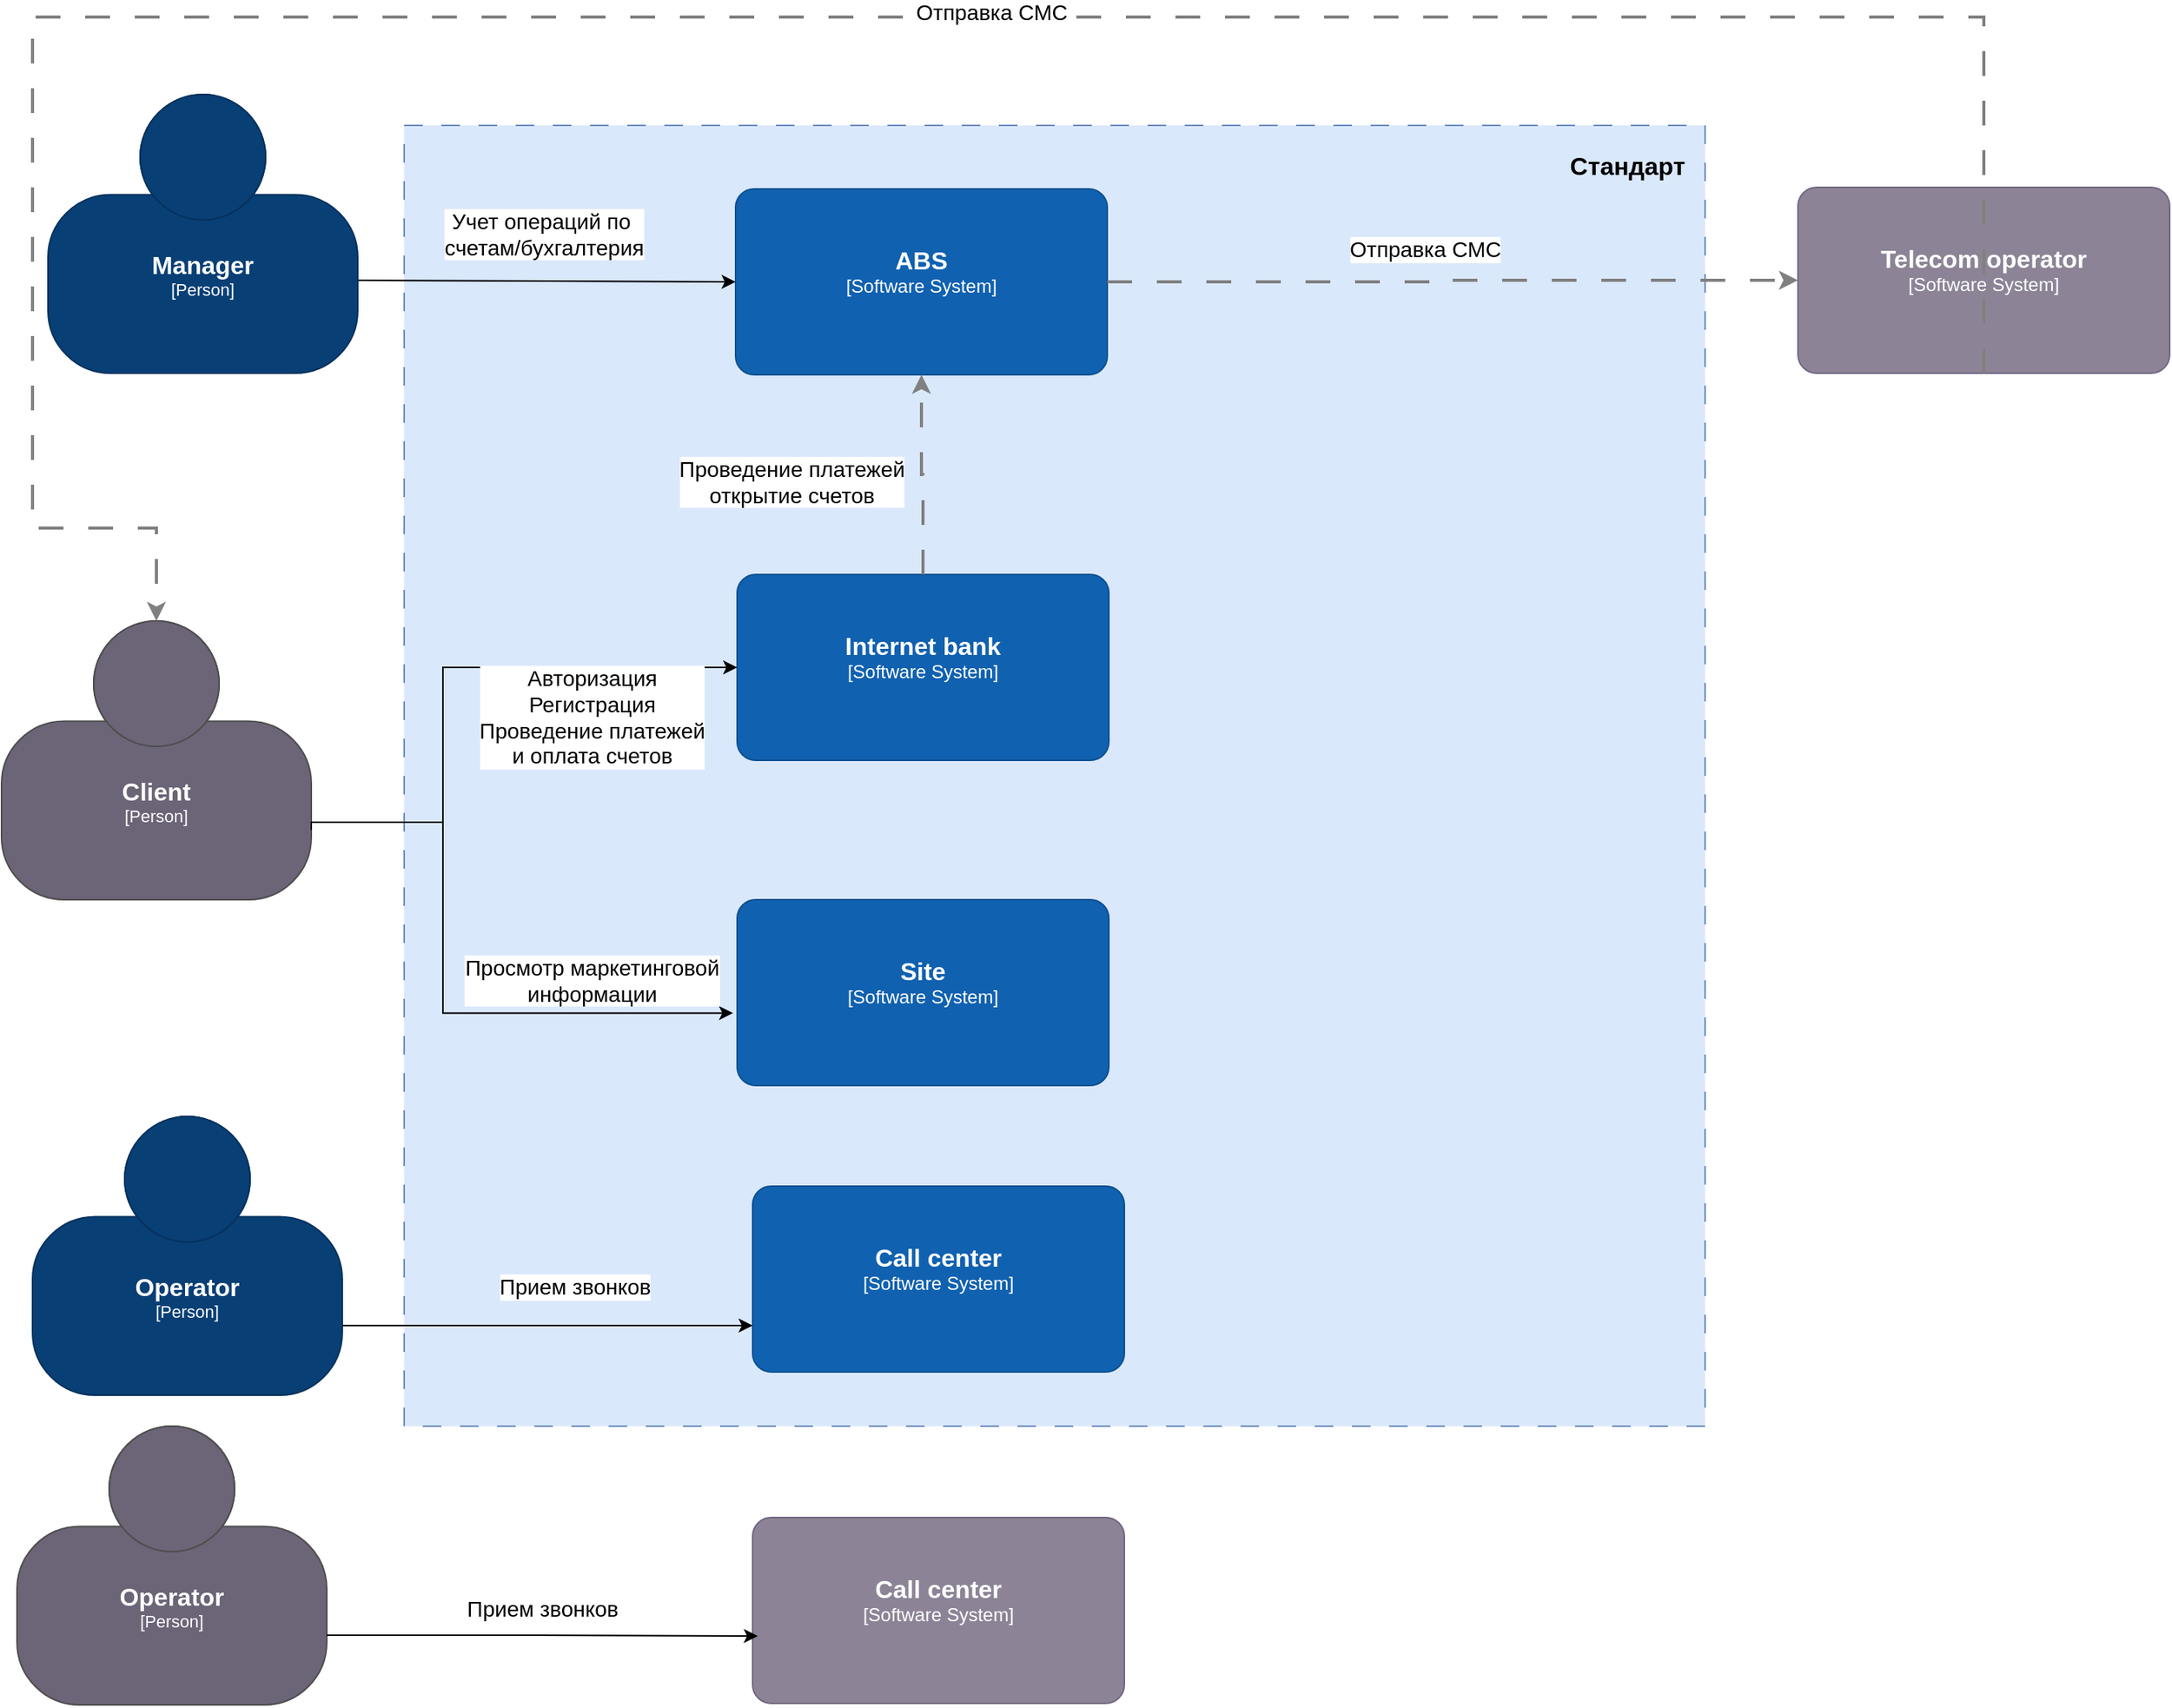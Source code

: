 <mxfile version="26.2.2">
  <diagram name="Страница — 1" id="ZuPGvZtwAR4wR8xBhLt8">
    <mxGraphModel dx="1215" dy="828" grid="1" gridSize="10" guides="1" tooltips="1" connect="1" arrows="1" fold="1" page="1" pageScale="1" pageWidth="1654" pageHeight="1169" math="0" shadow="0">
      <root>
        <mxCell id="0" />
        <mxCell id="1" parent="0" />
        <mxCell id="6K21hE7B_25wVP2OrtQ--31" value="" style="whiteSpace=wrap;html=1;aspect=fixed;dashed=1;dashPattern=12 12;fillColor=#dae8fc;strokeColor=#6c8ebf;" parent="1" vertex="1">
          <mxGeometry x="280" y="110" width="840" height="840" as="geometry" />
        </mxCell>
        <object placeholders="1" c4Name="Call center" c4Type="Software System" c4Description="" label="&lt;font style=&quot;font-size: 16px&quot;&gt;&lt;b&gt;%c4Name%&lt;/b&gt;&lt;/font&gt;&lt;div&gt;[%c4Type%]&lt;/div&gt;&lt;br&gt;&lt;div&gt;&lt;font style=&quot;font-size: 11px&quot;&gt;&lt;font color=&quot;#cccccc&quot;&gt;%c4Description%&lt;/font&gt;&lt;/div&gt;" id="6K21hE7B_25wVP2OrtQ--1">
          <mxCell style="rounded=1;whiteSpace=wrap;html=1;labelBackgroundColor=none;fillColor=#8C8496;fontColor=#ffffff;align=center;arcSize=10;strokeColor=#736782;metaEdit=1;resizable=0;points=[[0.25,0,0],[0.5,0,0],[0.75,0,0],[1,0.25,0],[1,0.5,0],[1,0.75,0],[0.75,1,0],[0.5,1,0],[0.25,1,0],[0,0.75,0],[0,0.5,0],[0,0.25,0]];" parent="1" vertex="1">
            <mxGeometry x="505" y="1009" width="240" height="120" as="geometry" />
          </mxCell>
        </object>
        <object placeholders="1" c4Name="ABS" c4Type="Software System" c4Description="" label="&lt;font style=&quot;font-size: 16px&quot;&gt;&lt;b&gt;%c4Name%&lt;/b&gt;&lt;/font&gt;&lt;div&gt;[%c4Type%]&lt;/div&gt;&lt;br&gt;&lt;div&gt;&lt;font style=&quot;font-size: 11px&quot;&gt;&lt;font color=&quot;#cccccc&quot;&gt;%c4Description%&lt;/font&gt;&lt;/div&gt;" id="6K21hE7B_25wVP2OrtQ--2">
          <mxCell style="rounded=1;whiteSpace=wrap;html=1;labelBackgroundColor=none;fillColor=#1061B0;fontColor=#ffffff;align=center;arcSize=10;strokeColor=#0D5091;metaEdit=1;resizable=0;points=[[0.25,0,0],[0.5,0,0],[0.75,0,0],[1,0.25,0],[1,0.5,0],[1,0.75,0],[0.75,1,0],[0.5,1,0],[0.25,1,0],[0,0.75,0],[0,0.5,0],[0,0.25,0]];" parent="1" vertex="1">
            <mxGeometry x="494" y="151" width="240" height="120" as="geometry" />
          </mxCell>
        </object>
        <object placeholders="1" c4Name="Internet bank" c4Type="Software System" c4Description="" label="&lt;font style=&quot;font-size: 16px&quot;&gt;&lt;b&gt;%c4Name%&lt;/b&gt;&lt;/font&gt;&lt;div&gt;[%c4Type%]&lt;/div&gt;&lt;br&gt;&lt;div&gt;&lt;font style=&quot;font-size: 11px&quot;&gt;&lt;font color=&quot;#cccccc&quot;&gt;%c4Description%&lt;/font&gt;&lt;/div&gt;" id="6K21hE7B_25wVP2OrtQ--3">
          <mxCell style="rounded=1;whiteSpace=wrap;html=1;labelBackgroundColor=none;fillColor=#1061B0;fontColor=#ffffff;align=center;arcSize=10;strokeColor=#0D5091;metaEdit=1;resizable=0;points=[[0.25,0,0],[0.5,0,0],[0.75,0,0],[1,0.25,0],[1,0.5,0],[1,0.75,0],[0.75,1,0],[0.5,1,0],[0.25,1,0],[0,0.75,0],[0,0.5,0],[0,0.25,0]];" parent="1" vertex="1">
            <mxGeometry x="495" y="400" width="240" height="120" as="geometry" />
          </mxCell>
        </object>
        <object placeholders="1" c4Name="Call center " c4Type="Software System" c4Description="" label="&lt;font style=&quot;font-size: 16px&quot;&gt;&lt;b&gt;%c4Name%&lt;/b&gt;&lt;/font&gt;&lt;div&gt;[%c4Type%]&lt;/div&gt;&lt;br&gt;&lt;div&gt;&lt;font style=&quot;font-size: 11px&quot;&gt;&lt;font color=&quot;#cccccc&quot;&gt;%c4Description%&lt;/font&gt;&lt;/div&gt;" id="6K21hE7B_25wVP2OrtQ--5">
          <mxCell style="rounded=1;whiteSpace=wrap;html=1;labelBackgroundColor=none;fillColor=#1061B0;fontColor=#ffffff;align=center;arcSize=10;strokeColor=#0D5091;metaEdit=1;resizable=0;points=[[0.25,0,0],[0.5,0,0],[0.75,0,0],[1,0.25,0],[1,0.5,0],[1,0.75,0],[0.75,1,0],[0.5,1,0],[0.25,1,0],[0,0.75,0],[0,0.5,0],[0,0.25,0]];" parent="1" vertex="1">
            <mxGeometry x="505" y="795" width="240" height="120" as="geometry" />
          </mxCell>
        </object>
        <object placeholders="1" c4Name="Client" c4Type="Person" c4Description="" label="&lt;font style=&quot;font-size: 16px&quot;&gt;&lt;b&gt;%c4Name%&lt;/b&gt;&lt;/font&gt;&lt;div&gt;[%c4Type%]&lt;/div&gt;&lt;br&gt;&lt;div&gt;&lt;font style=&quot;font-size: 11px&quot;&gt;&lt;font color=&quot;#cccccc&quot;&gt;%c4Description%&lt;/font&gt;&lt;/div&gt;" id="6K21hE7B_25wVP2OrtQ--6">
          <mxCell style="html=1;fontSize=11;dashed=0;whiteSpace=wrap;fillColor=#6C6477;strokeColor=#4D4D4D;fontColor=#ffffff;shape=mxgraph.c4.person2;align=center;metaEdit=1;points=[[0.5,0,0],[1,0.5,0],[1,0.75,0],[0.75,1,0],[0.5,1,0],[0.25,1,0],[0,0.75,0],[0,0.5,0]];resizable=0;" parent="1" vertex="1">
            <mxGeometry x="20" y="430" width="200" height="180" as="geometry" />
          </mxCell>
        </object>
        <mxCell id="6K21hE7B_25wVP2OrtQ--9" style="edgeStyle=orthogonalEdgeStyle;rounded=0;orthogonalLoop=1;jettySize=auto;html=1;entryX=0;entryY=0.5;entryDx=0;entryDy=0;entryPerimeter=0;" parent="1" source="6K21hE7B_25wVP2OrtQ--6" target="6K21hE7B_25wVP2OrtQ--3" edge="1">
          <mxGeometry relative="1" as="geometry">
            <Array as="points">
              <mxPoint x="305" y="560" />
              <mxPoint x="305" y="460" />
            </Array>
          </mxGeometry>
        </mxCell>
        <object placeholders="1" c4Name="Site" c4Type="Software System" c4Description="" label="&lt;font style=&quot;font-size: 16px&quot;&gt;&lt;b&gt;%c4Name%&lt;/b&gt;&lt;/font&gt;&lt;div&gt;[%c4Type%]&lt;/div&gt;&lt;br&gt;&lt;div&gt;&lt;font style=&quot;font-size: 11px&quot;&gt;&lt;font color=&quot;#cccccc&quot;&gt;%c4Description%&lt;/font&gt;&lt;/div&gt;" id="6K21hE7B_25wVP2OrtQ--10">
          <mxCell style="rounded=1;whiteSpace=wrap;html=1;labelBackgroundColor=none;fillColor=#1061B0;fontColor=#ffffff;align=center;arcSize=10;strokeColor=#0D5091;metaEdit=1;resizable=0;points=[[0.25,0,0],[0.5,0,0],[0.75,0,0],[1,0.25,0],[1,0.5,0],[1,0.75,0],[0.75,1,0],[0.5,1,0],[0.25,1,0],[0,0.75,0],[0,0.5,0],[0,0.25,0]];" parent="1" vertex="1">
            <mxGeometry x="495" y="610" width="240" height="120" as="geometry" />
          </mxCell>
        </object>
        <mxCell id="6K21hE7B_25wVP2OrtQ--11" style="edgeStyle=orthogonalEdgeStyle;rounded=0;orthogonalLoop=1;jettySize=auto;html=1;exitX=1;exitY=0.75;exitDx=0;exitDy=0;exitPerimeter=0;entryX=-0.011;entryY=0.61;entryDx=0;entryDy=0;entryPerimeter=0;" parent="1" source="6K21hE7B_25wVP2OrtQ--6" target="6K21hE7B_25wVP2OrtQ--10" edge="1">
          <mxGeometry relative="1" as="geometry">
            <Array as="points">
              <mxPoint x="220" y="560" />
              <mxPoint x="305" y="560" />
              <mxPoint x="305" y="683" />
            </Array>
          </mxGeometry>
        </mxCell>
        <mxCell id="6K21hE7B_25wVP2OrtQ--13" style="edgeStyle=orthogonalEdgeStyle;rounded=0;orthogonalLoop=1;jettySize=auto;html=1;exitX=1;exitY=0.5;exitDx=0;exitDy=0;exitPerimeter=0;entryX=0;entryY=0.5;entryDx=0;entryDy=0;entryPerimeter=0;" parent="1" target="6K21hE7B_25wVP2OrtQ--2" edge="1">
          <mxGeometry relative="1" as="geometry">
            <mxPoint x="250" y="210" as="sourcePoint" />
          </mxGeometry>
        </mxCell>
        <mxCell id="6K21hE7B_25wVP2OrtQ--14" style="edgeStyle=orthogonalEdgeStyle;rounded=0;orthogonalLoop=1;jettySize=auto;html=1;exitX=0.5;exitY=0;exitDx=0;exitDy=0;exitPerimeter=0;entryX=0.5;entryY=1;entryDx=0;entryDy=0;entryPerimeter=0;strokeWidth=2;dashed=1;dashPattern=8 8;strokeColor=#808080;" parent="1" source="6K21hE7B_25wVP2OrtQ--3" target="6K21hE7B_25wVP2OrtQ--2" edge="1">
          <mxGeometry relative="1" as="geometry" />
        </mxCell>
        <object placeholders="1" c4Name="Telecom operator" c4Type="Software System" c4Description="" label="&lt;font style=&quot;font-size: 16px&quot;&gt;&lt;b&gt;%c4Name%&lt;/b&gt;&lt;/font&gt;&lt;div&gt;[%c4Type%]&lt;/div&gt;&lt;br&gt;&lt;div&gt;&lt;font style=&quot;font-size: 11px&quot;&gt;&lt;font color=&quot;#cccccc&quot;&gt;%c4Description%&lt;/font&gt;&lt;/div&gt;" id="6K21hE7B_25wVP2OrtQ--15">
          <mxCell style="rounded=1;whiteSpace=wrap;html=1;labelBackgroundColor=none;fillColor=#8C8496;fontColor=#ffffff;align=center;arcSize=10;strokeColor=#736782;metaEdit=1;resizable=0;points=[[0.25,0,0],[0.5,0,0],[0.75,0,0],[1,0.25,0],[1,0.5,0],[1,0.75,0],[0.75,1,0],[0.5,1,0],[0.25,1,0],[0,0.75,0],[0,0.5,0],[0,0.25,0]];" parent="1" vertex="1">
            <mxGeometry x="1180" y="150" width="240" height="120" as="geometry" />
          </mxCell>
        </object>
        <mxCell id="6K21hE7B_25wVP2OrtQ--16" style="edgeStyle=orthogonalEdgeStyle;rounded=0;orthogonalLoop=1;jettySize=auto;html=1;exitX=1;exitY=0.5;exitDx=0;exitDy=0;exitPerimeter=0;strokeWidth=2;strokeColor=#808080;dashed=1;dashPattern=8 8;entryX=0;entryY=0.5;entryDx=0;entryDy=0;entryPerimeter=0;" parent="1" source="6K21hE7B_25wVP2OrtQ--2" target="6K21hE7B_25wVP2OrtQ--15" edge="1">
          <mxGeometry relative="1" as="geometry">
            <mxPoint x="930" y="260" as="targetPoint" />
          </mxGeometry>
        </mxCell>
        <mxCell id="6K21hE7B_25wVP2OrtQ--23" value="Отправка СМС" style="edgeLabel;html=1;align=center;verticalAlign=middle;resizable=0;points=[];fontSize=14;" parent="6K21hE7B_25wVP2OrtQ--16" vertex="1" connectable="0">
          <mxGeometry x="-0.143" y="1" relative="1" as="geometry">
            <mxPoint x="13" y="-20" as="offset" />
          </mxGeometry>
        </mxCell>
        <object placeholders="1" c4Name="Manager" c4Type="Person" c4Description="" label="&lt;font style=&quot;font-size: 16px&quot;&gt;&lt;b&gt;%c4Name%&lt;/b&gt;&lt;/font&gt;&lt;div&gt;[%c4Type%]&lt;/div&gt;&lt;br&gt;&lt;div&gt;&lt;font style=&quot;font-size: 11px&quot;&gt;&lt;font color=&quot;#cccccc&quot;&gt;%c4Description%&lt;/font&gt;&lt;/div&gt;" id="6K21hE7B_25wVP2OrtQ--17">
          <mxCell style="html=1;fontSize=11;dashed=0;whiteSpace=wrap;fillColor=#083F75;strokeColor=#06315C;fontColor=#ffffff;shape=mxgraph.c4.person2;align=center;metaEdit=1;points=[[0.5,0,0],[1,0.5,0],[1,0.75,0],[0.75,1,0],[0.5,1,0],[0.25,1,0],[0,0.75,0],[0,0.5,0]];resizable=0;" parent="1" vertex="1">
            <mxGeometry x="50" y="90" width="200" height="180" as="geometry" />
          </mxCell>
        </object>
        <object placeholders="1" c4Name="Operator" c4Type="Person" c4Description="" label="&lt;font style=&quot;font-size: 16px&quot;&gt;&lt;b&gt;%c4Name%&lt;/b&gt;&lt;/font&gt;&lt;div&gt;[%c4Type%]&lt;/div&gt;&lt;br&gt;&lt;div&gt;&lt;font style=&quot;font-size: 11px&quot;&gt;&lt;font color=&quot;#cccccc&quot;&gt;%c4Description%&lt;/font&gt;&lt;/div&gt;" id="6K21hE7B_25wVP2OrtQ--18">
          <mxCell style="html=1;fontSize=11;dashed=0;whiteSpace=wrap;fillColor=#083F75;strokeColor=#06315C;fontColor=#ffffff;shape=mxgraph.c4.person2;align=center;metaEdit=1;points=[[0.5,0,0],[1,0.5,0],[1,0.75,0],[0.75,1,0],[0.5,1,0],[0.25,1,0],[0,0.75,0],[0,0.5,0]];resizable=0;" parent="1" vertex="1">
            <mxGeometry x="40" y="750" width="200" height="180" as="geometry" />
          </mxCell>
        </object>
        <mxCell id="6K21hE7B_25wVP2OrtQ--20" style="edgeStyle=orthogonalEdgeStyle;rounded=0;orthogonalLoop=1;jettySize=auto;html=1;exitX=1;exitY=0.75;exitDx=0;exitDy=0;exitPerimeter=0;entryX=0;entryY=0.75;entryDx=0;entryDy=0;entryPerimeter=0;" parent="1" source="6K21hE7B_25wVP2OrtQ--18" target="6K21hE7B_25wVP2OrtQ--5" edge="1">
          <mxGeometry relative="1" as="geometry" />
        </mxCell>
        <object placeholders="1" c4Name="Operator" c4Type="Person" c4Description="" label="&lt;font style=&quot;font-size: 16px&quot;&gt;&lt;b&gt;%c4Name%&lt;/b&gt;&lt;/font&gt;&lt;div&gt;[%c4Type%]&lt;/div&gt;&lt;br&gt;&lt;div&gt;&lt;font style=&quot;font-size: 11px&quot;&gt;&lt;font color=&quot;#cccccc&quot;&gt;%c4Description%&lt;/font&gt;&lt;/div&gt;" id="6K21hE7B_25wVP2OrtQ--21">
          <mxCell style="html=1;fontSize=11;dashed=0;whiteSpace=wrap;fillColor=#6C6477;strokeColor=#4D4D4D;fontColor=#ffffff;shape=mxgraph.c4.person2;align=center;metaEdit=1;points=[[0.5,0,0],[1,0.5,0],[1,0.75,0],[0.75,1,0],[0.5,1,0],[0.25,1,0],[0,0.75,0],[0,0.5,0]];resizable=0;" parent="1" vertex="1">
            <mxGeometry x="30" y="950" width="200" height="180" as="geometry" />
          </mxCell>
        </object>
        <mxCell id="6K21hE7B_25wVP2OrtQ--24" style="edgeStyle=orthogonalEdgeStyle;rounded=0;orthogonalLoop=1;jettySize=auto;html=1;exitX=1;exitY=0.75;exitDx=0;exitDy=0;exitPerimeter=0;entryX=0.014;entryY=0.638;entryDx=0;entryDy=0;entryPerimeter=0;" parent="1" source="6K21hE7B_25wVP2OrtQ--21" target="6K21hE7B_25wVP2OrtQ--1" edge="1">
          <mxGeometry relative="1" as="geometry" />
        </mxCell>
        <mxCell id="6K21hE7B_25wVP2OrtQ--28" value="Учет операций по&amp;nbsp;&lt;div&gt;счетам/бухгалтерия&lt;/div&gt;" style="edgeLabel;html=1;align=center;verticalAlign=middle;resizable=0;points=[];fontSize=14;" parent="1" vertex="1" connectable="0">
          <mxGeometry x="370.003" y="180" as="geometry" />
        </mxCell>
        <mxCell id="6K21hE7B_25wVP2OrtQ--29" value="Просмотр маркетинговой&lt;div&gt;информации&lt;/div&gt;" style="edgeLabel;html=1;align=center;verticalAlign=middle;resizable=0;points=[];fontSize=14;" parent="1" vertex="1" connectable="0">
          <mxGeometry x="420.003" y="660" as="geometry">
            <mxPoint x="-19" y="2" as="offset" />
          </mxGeometry>
        </mxCell>
        <mxCell id="6K21hE7B_25wVP2OrtQ--30" value="&lt;div&gt;Авторизация&lt;/div&gt;&lt;div&gt;Регистрация&lt;/div&gt;Проведение платежей&lt;div&gt;и оплата счетов&lt;/div&gt;" style="edgeLabel;html=1;align=center;verticalAlign=middle;resizable=0;points=[];fontSize=14;" parent="1" vertex="1" connectable="0">
          <mxGeometry x="420.003" y="490" as="geometry">
            <mxPoint x="-19" y="2" as="offset" />
          </mxGeometry>
        </mxCell>
        <mxCell id="6K21hE7B_25wVP2OrtQ--32" value="Стандарт" style="text;html=1;align=center;verticalAlign=middle;whiteSpace=wrap;rounded=0;fontStyle=1;fontSize=16;" parent="1" vertex="1">
          <mxGeometry x="1040" y="121" width="60" height="30" as="geometry" />
        </mxCell>
        <mxCell id="6K21hE7B_25wVP2OrtQ--33" value="Прием звонков" style="edgeLabel;html=1;align=center;verticalAlign=middle;resizable=0;points=[];fontSize=14;" parent="1" vertex="1" connectable="0">
          <mxGeometry x="390.003" y="860" as="geometry" />
        </mxCell>
        <mxCell id="6K21hE7B_25wVP2OrtQ--34" value="Прием звонков" style="edgeLabel;html=1;align=center;verticalAlign=middle;resizable=0;points=[];fontSize=14;" parent="1" vertex="1" connectable="0">
          <mxGeometry x="420.003" y="890" as="geometry">
            <mxPoint x="-51" y="178" as="offset" />
          </mxGeometry>
        </mxCell>
        <mxCell id="6K21hE7B_25wVP2OrtQ--35" value="Проведение платежей&lt;div&gt;открытие счетов&lt;/div&gt;" style="edgeLabel;html=1;align=center;verticalAlign=middle;resizable=0;points=[];fontSize=14;" parent="1" vertex="1" connectable="0">
          <mxGeometry x="530.003" y="340" as="geometry" />
        </mxCell>
        <mxCell id="pjNkSmXGuTjZCD84pebg-2" style="edgeStyle=orthogonalEdgeStyle;rounded=0;orthogonalLoop=1;jettySize=auto;html=1;exitX=0.5;exitY=1;exitDx=0;exitDy=0;exitPerimeter=0;entryX=0.5;entryY=0;entryDx=0;entryDy=0;entryPerimeter=0;strokeWidth=2;dashed=1;dashPattern=8 8;strokeColor=#808080;" edge="1" parent="1" source="6K21hE7B_25wVP2OrtQ--15" target="6K21hE7B_25wVP2OrtQ--6">
          <mxGeometry relative="1" as="geometry">
            <Array as="points">
              <mxPoint x="1300" y="40" />
              <mxPoint x="40" y="40" />
              <mxPoint x="40" y="370" />
              <mxPoint x="120" y="370" />
            </Array>
          </mxGeometry>
        </mxCell>
        <mxCell id="pjNkSmXGuTjZCD84pebg-3" value="Отправка СМС" style="edgeLabel;html=1;align=center;verticalAlign=middle;resizable=0;points=[];fontSize=14;" vertex="1" connectable="0" parent="pjNkSmXGuTjZCD84pebg-2">
          <mxGeometry x="-0.111" y="-3" relative="1" as="geometry">
            <mxPoint as="offset" />
          </mxGeometry>
        </mxCell>
      </root>
    </mxGraphModel>
  </diagram>
</mxfile>

